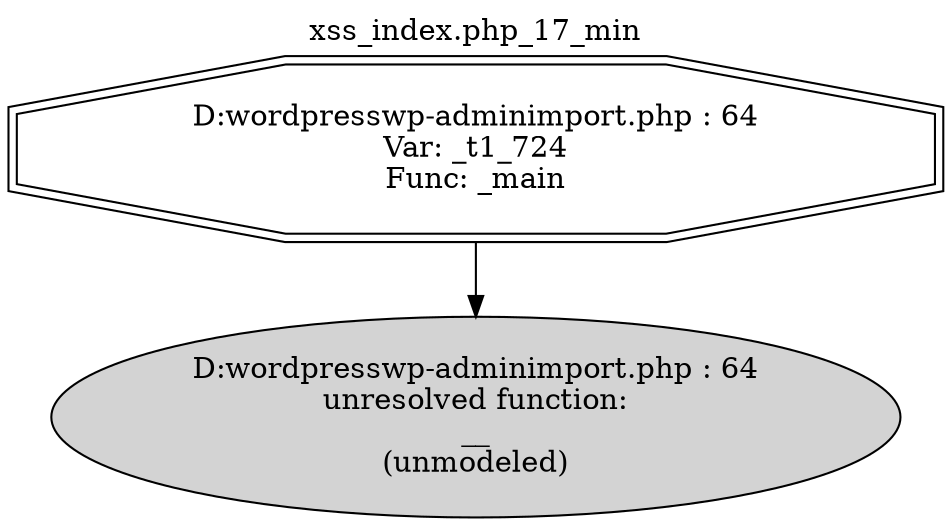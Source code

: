 digraph cfg {
  label="xss_index.php_17_min";
  labelloc=t;
  n1 [shape=doubleoctagon, label="D:\wordpress\wp-admin\import.php : 64\nVar: _t1_724\nFunc: _main\n"];
  n2 [shape=ellipse, label="D:\wordpress\wp-admin\import.php : 64\nunresolved function:\n__\n(unmodeled)\n",style=filled];
  n1 -> n2;
}
